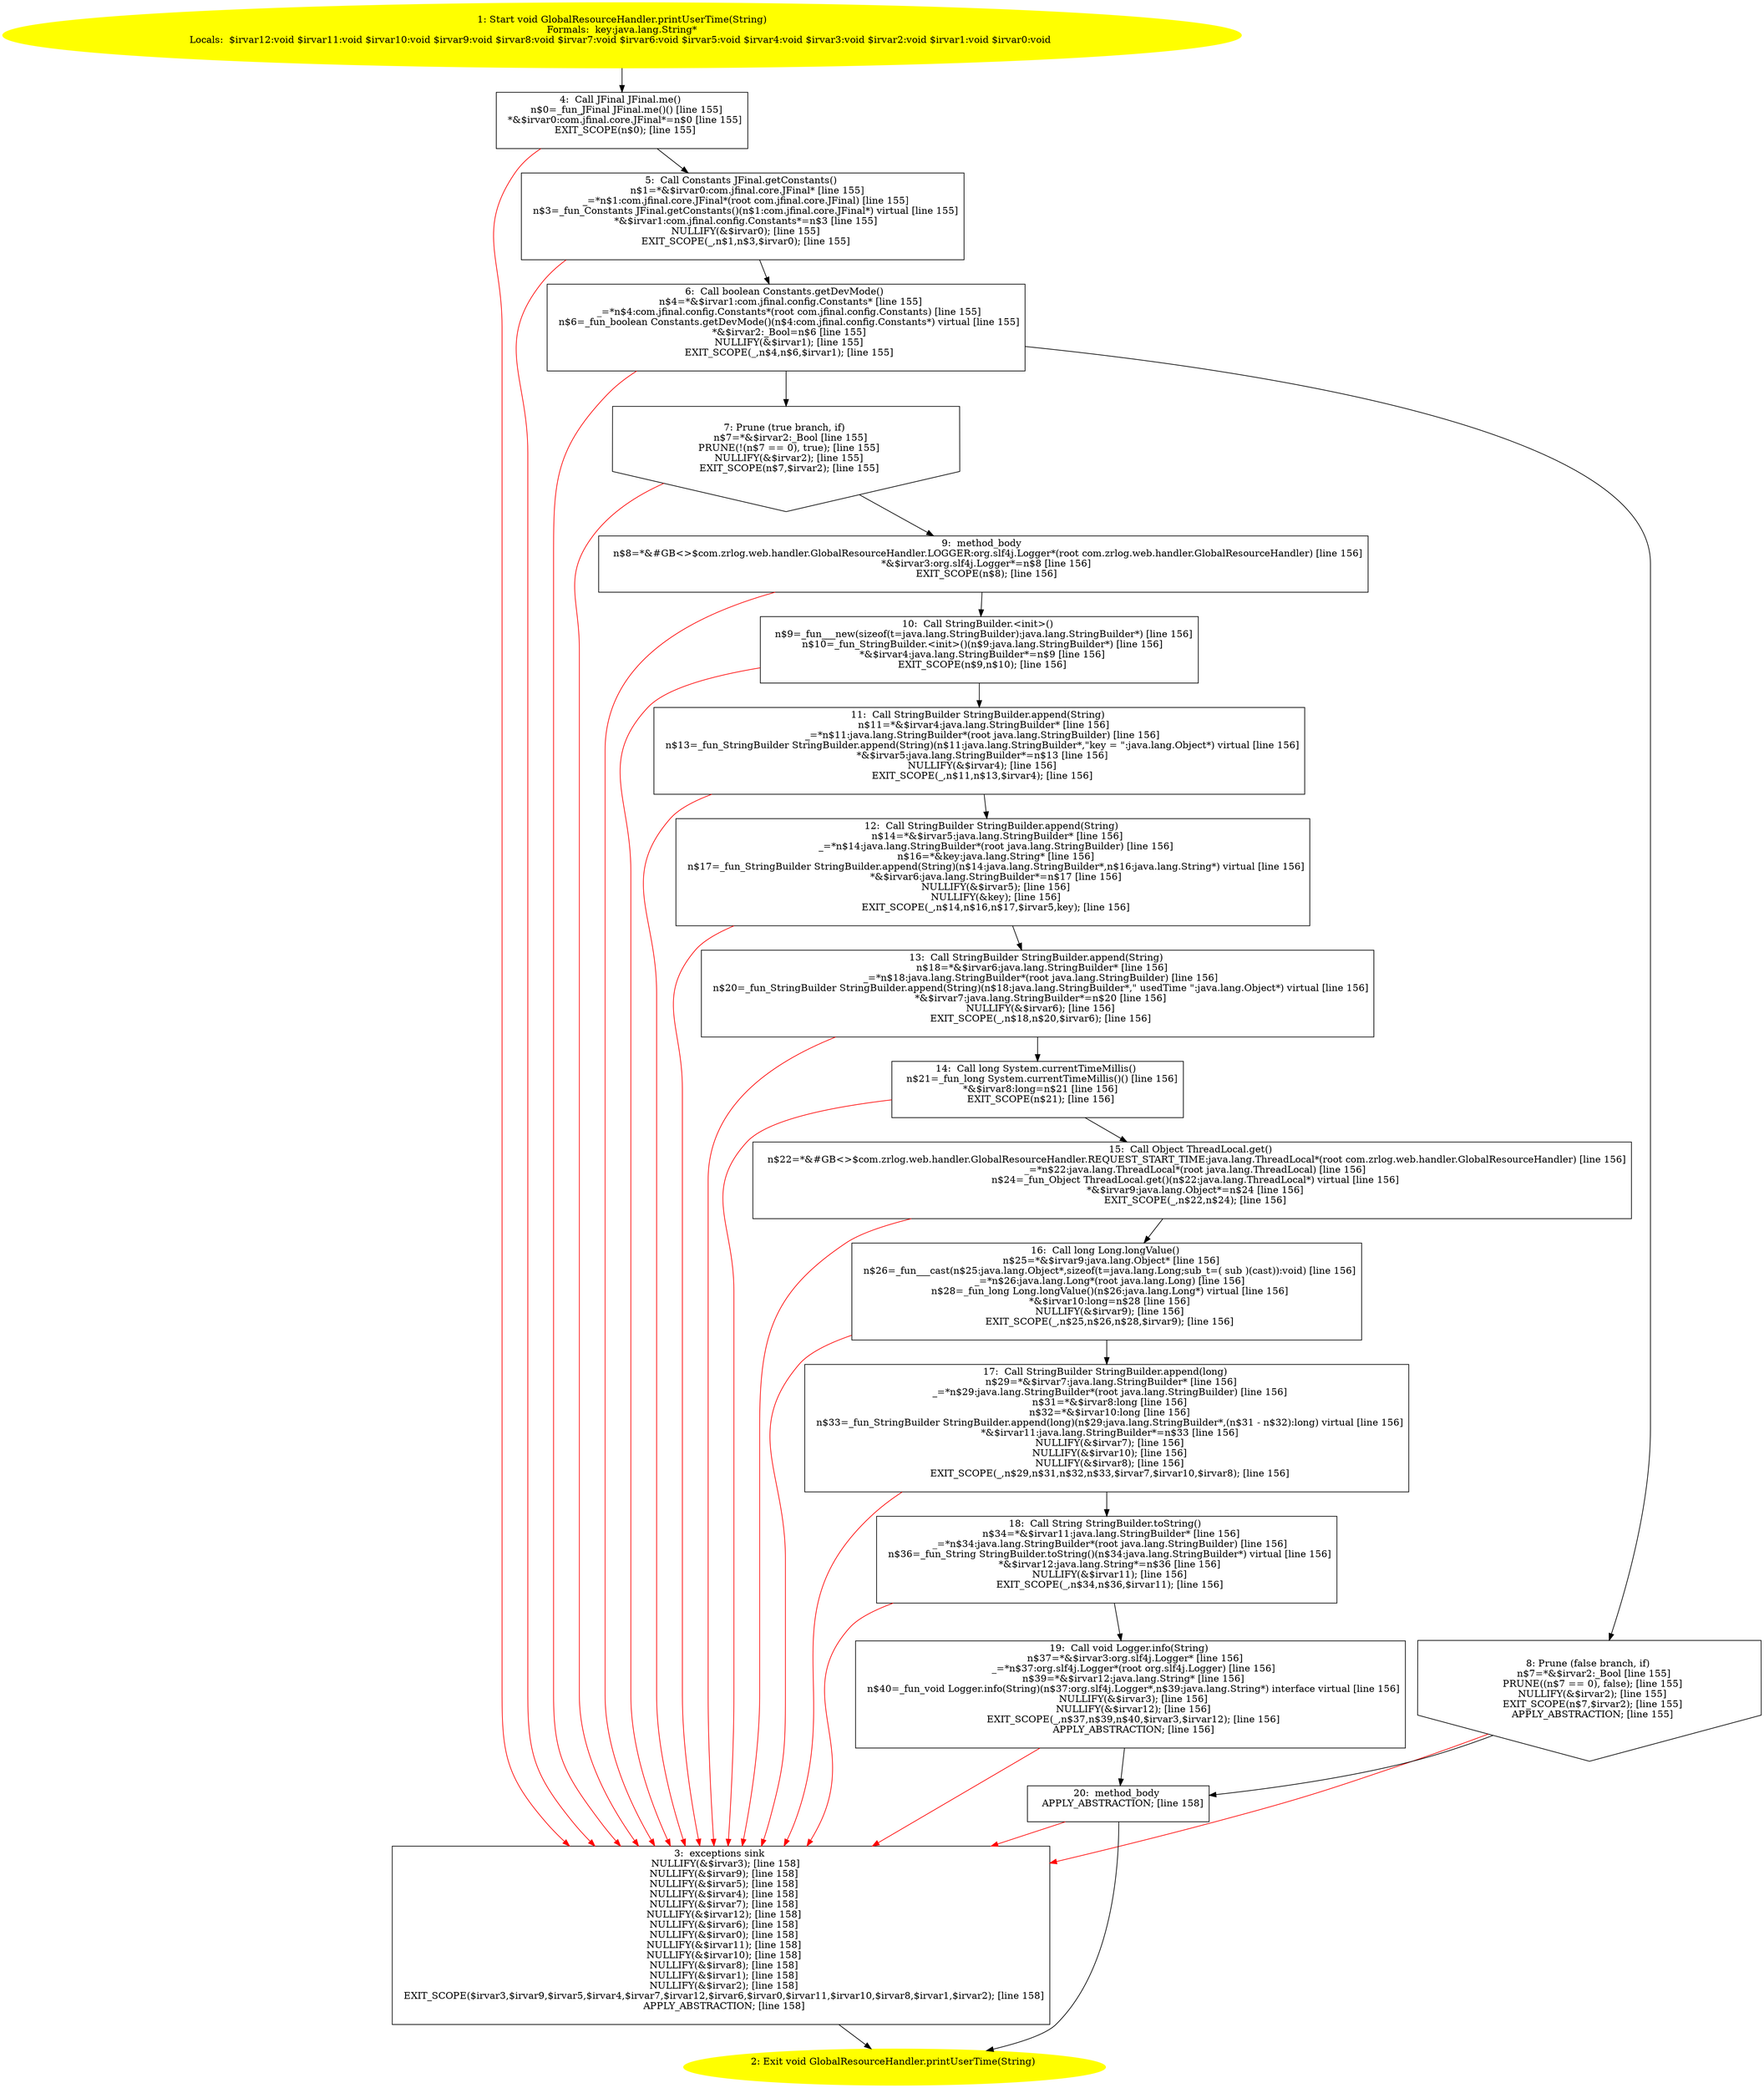/* @generated */
digraph cfg {
"com.zrlog.web.handler.GlobalResourceHandler.printUserTime(java.lang.String):void.7fe2907540fbcb8a18ca57b3a6f02563_1" [label="1: Start void GlobalResourceHandler.printUserTime(String)\nFormals:  key:java.lang.String*\nLocals:  $irvar12:void $irvar11:void $irvar10:void $irvar9:void $irvar8:void $irvar7:void $irvar6:void $irvar5:void $irvar4:void $irvar3:void $irvar2:void $irvar1:void $irvar0:void \n  " color=yellow style=filled]
	

	 "com.zrlog.web.handler.GlobalResourceHandler.printUserTime(java.lang.String):void.7fe2907540fbcb8a18ca57b3a6f02563_1" -> "com.zrlog.web.handler.GlobalResourceHandler.printUserTime(java.lang.String):void.7fe2907540fbcb8a18ca57b3a6f02563_4" ;
"com.zrlog.web.handler.GlobalResourceHandler.printUserTime(java.lang.String):void.7fe2907540fbcb8a18ca57b3a6f02563_2" [label="2: Exit void GlobalResourceHandler.printUserTime(String) \n  " color=yellow style=filled]
	

"com.zrlog.web.handler.GlobalResourceHandler.printUserTime(java.lang.String):void.7fe2907540fbcb8a18ca57b3a6f02563_3" [label="3:  exceptions sink \n   NULLIFY(&$irvar3); [line 158]\n  NULLIFY(&$irvar9); [line 158]\n  NULLIFY(&$irvar5); [line 158]\n  NULLIFY(&$irvar4); [line 158]\n  NULLIFY(&$irvar7); [line 158]\n  NULLIFY(&$irvar12); [line 158]\n  NULLIFY(&$irvar6); [line 158]\n  NULLIFY(&$irvar0); [line 158]\n  NULLIFY(&$irvar11); [line 158]\n  NULLIFY(&$irvar10); [line 158]\n  NULLIFY(&$irvar8); [line 158]\n  NULLIFY(&$irvar1); [line 158]\n  NULLIFY(&$irvar2); [line 158]\n  EXIT_SCOPE($irvar3,$irvar9,$irvar5,$irvar4,$irvar7,$irvar12,$irvar6,$irvar0,$irvar11,$irvar10,$irvar8,$irvar1,$irvar2); [line 158]\n  APPLY_ABSTRACTION; [line 158]\n " shape="box"]
	

	 "com.zrlog.web.handler.GlobalResourceHandler.printUserTime(java.lang.String):void.7fe2907540fbcb8a18ca57b3a6f02563_3" -> "com.zrlog.web.handler.GlobalResourceHandler.printUserTime(java.lang.String):void.7fe2907540fbcb8a18ca57b3a6f02563_2" ;
"com.zrlog.web.handler.GlobalResourceHandler.printUserTime(java.lang.String):void.7fe2907540fbcb8a18ca57b3a6f02563_4" [label="4:  Call JFinal JFinal.me() \n   n$0=_fun_JFinal JFinal.me()() [line 155]\n  *&$irvar0:com.jfinal.core.JFinal*=n$0 [line 155]\n  EXIT_SCOPE(n$0); [line 155]\n " shape="box"]
	

	 "com.zrlog.web.handler.GlobalResourceHandler.printUserTime(java.lang.String):void.7fe2907540fbcb8a18ca57b3a6f02563_4" -> "com.zrlog.web.handler.GlobalResourceHandler.printUserTime(java.lang.String):void.7fe2907540fbcb8a18ca57b3a6f02563_5" ;
	 "com.zrlog.web.handler.GlobalResourceHandler.printUserTime(java.lang.String):void.7fe2907540fbcb8a18ca57b3a6f02563_4" -> "com.zrlog.web.handler.GlobalResourceHandler.printUserTime(java.lang.String):void.7fe2907540fbcb8a18ca57b3a6f02563_3" [color="red" ];
"com.zrlog.web.handler.GlobalResourceHandler.printUserTime(java.lang.String):void.7fe2907540fbcb8a18ca57b3a6f02563_5" [label="5:  Call Constants JFinal.getConstants() \n   n$1=*&$irvar0:com.jfinal.core.JFinal* [line 155]\n  _=*n$1:com.jfinal.core.JFinal*(root com.jfinal.core.JFinal) [line 155]\n  n$3=_fun_Constants JFinal.getConstants()(n$1:com.jfinal.core.JFinal*) virtual [line 155]\n  *&$irvar1:com.jfinal.config.Constants*=n$3 [line 155]\n  NULLIFY(&$irvar0); [line 155]\n  EXIT_SCOPE(_,n$1,n$3,$irvar0); [line 155]\n " shape="box"]
	

	 "com.zrlog.web.handler.GlobalResourceHandler.printUserTime(java.lang.String):void.7fe2907540fbcb8a18ca57b3a6f02563_5" -> "com.zrlog.web.handler.GlobalResourceHandler.printUserTime(java.lang.String):void.7fe2907540fbcb8a18ca57b3a6f02563_6" ;
	 "com.zrlog.web.handler.GlobalResourceHandler.printUserTime(java.lang.String):void.7fe2907540fbcb8a18ca57b3a6f02563_5" -> "com.zrlog.web.handler.GlobalResourceHandler.printUserTime(java.lang.String):void.7fe2907540fbcb8a18ca57b3a6f02563_3" [color="red" ];
"com.zrlog.web.handler.GlobalResourceHandler.printUserTime(java.lang.String):void.7fe2907540fbcb8a18ca57b3a6f02563_6" [label="6:  Call boolean Constants.getDevMode() \n   n$4=*&$irvar1:com.jfinal.config.Constants* [line 155]\n  _=*n$4:com.jfinal.config.Constants*(root com.jfinal.config.Constants) [line 155]\n  n$6=_fun_boolean Constants.getDevMode()(n$4:com.jfinal.config.Constants*) virtual [line 155]\n  *&$irvar2:_Bool=n$6 [line 155]\n  NULLIFY(&$irvar1); [line 155]\n  EXIT_SCOPE(_,n$4,n$6,$irvar1); [line 155]\n " shape="box"]
	

	 "com.zrlog.web.handler.GlobalResourceHandler.printUserTime(java.lang.String):void.7fe2907540fbcb8a18ca57b3a6f02563_6" -> "com.zrlog.web.handler.GlobalResourceHandler.printUserTime(java.lang.String):void.7fe2907540fbcb8a18ca57b3a6f02563_7" ;
	 "com.zrlog.web.handler.GlobalResourceHandler.printUserTime(java.lang.String):void.7fe2907540fbcb8a18ca57b3a6f02563_6" -> "com.zrlog.web.handler.GlobalResourceHandler.printUserTime(java.lang.String):void.7fe2907540fbcb8a18ca57b3a6f02563_8" ;
	 "com.zrlog.web.handler.GlobalResourceHandler.printUserTime(java.lang.String):void.7fe2907540fbcb8a18ca57b3a6f02563_6" -> "com.zrlog.web.handler.GlobalResourceHandler.printUserTime(java.lang.String):void.7fe2907540fbcb8a18ca57b3a6f02563_3" [color="red" ];
"com.zrlog.web.handler.GlobalResourceHandler.printUserTime(java.lang.String):void.7fe2907540fbcb8a18ca57b3a6f02563_7" [label="7: Prune (true branch, if) \n   n$7=*&$irvar2:_Bool [line 155]\n  PRUNE(!(n$7 == 0), true); [line 155]\n  NULLIFY(&$irvar2); [line 155]\n  EXIT_SCOPE(n$7,$irvar2); [line 155]\n " shape="invhouse"]
	

	 "com.zrlog.web.handler.GlobalResourceHandler.printUserTime(java.lang.String):void.7fe2907540fbcb8a18ca57b3a6f02563_7" -> "com.zrlog.web.handler.GlobalResourceHandler.printUserTime(java.lang.String):void.7fe2907540fbcb8a18ca57b3a6f02563_9" ;
	 "com.zrlog.web.handler.GlobalResourceHandler.printUserTime(java.lang.String):void.7fe2907540fbcb8a18ca57b3a6f02563_7" -> "com.zrlog.web.handler.GlobalResourceHandler.printUserTime(java.lang.String):void.7fe2907540fbcb8a18ca57b3a6f02563_3" [color="red" ];
"com.zrlog.web.handler.GlobalResourceHandler.printUserTime(java.lang.String):void.7fe2907540fbcb8a18ca57b3a6f02563_8" [label="8: Prune (false branch, if) \n   n$7=*&$irvar2:_Bool [line 155]\n  PRUNE((n$7 == 0), false); [line 155]\n  NULLIFY(&$irvar2); [line 155]\n  EXIT_SCOPE(n$7,$irvar2); [line 155]\n  APPLY_ABSTRACTION; [line 155]\n " shape="invhouse"]
	

	 "com.zrlog.web.handler.GlobalResourceHandler.printUserTime(java.lang.String):void.7fe2907540fbcb8a18ca57b3a6f02563_8" -> "com.zrlog.web.handler.GlobalResourceHandler.printUserTime(java.lang.String):void.7fe2907540fbcb8a18ca57b3a6f02563_20" ;
	 "com.zrlog.web.handler.GlobalResourceHandler.printUserTime(java.lang.String):void.7fe2907540fbcb8a18ca57b3a6f02563_8" -> "com.zrlog.web.handler.GlobalResourceHandler.printUserTime(java.lang.String):void.7fe2907540fbcb8a18ca57b3a6f02563_3" [color="red" ];
"com.zrlog.web.handler.GlobalResourceHandler.printUserTime(java.lang.String):void.7fe2907540fbcb8a18ca57b3a6f02563_9" [label="9:  method_body \n   n$8=*&#GB<>$com.zrlog.web.handler.GlobalResourceHandler.LOGGER:org.slf4j.Logger*(root com.zrlog.web.handler.GlobalResourceHandler) [line 156]\n  *&$irvar3:org.slf4j.Logger*=n$8 [line 156]\n  EXIT_SCOPE(n$8); [line 156]\n " shape="box"]
	

	 "com.zrlog.web.handler.GlobalResourceHandler.printUserTime(java.lang.String):void.7fe2907540fbcb8a18ca57b3a6f02563_9" -> "com.zrlog.web.handler.GlobalResourceHandler.printUserTime(java.lang.String):void.7fe2907540fbcb8a18ca57b3a6f02563_10" ;
	 "com.zrlog.web.handler.GlobalResourceHandler.printUserTime(java.lang.String):void.7fe2907540fbcb8a18ca57b3a6f02563_9" -> "com.zrlog.web.handler.GlobalResourceHandler.printUserTime(java.lang.String):void.7fe2907540fbcb8a18ca57b3a6f02563_3" [color="red" ];
"com.zrlog.web.handler.GlobalResourceHandler.printUserTime(java.lang.String):void.7fe2907540fbcb8a18ca57b3a6f02563_10" [label="10:  Call StringBuilder.<init>() \n   n$9=_fun___new(sizeof(t=java.lang.StringBuilder):java.lang.StringBuilder*) [line 156]\n  n$10=_fun_StringBuilder.<init>()(n$9:java.lang.StringBuilder*) [line 156]\n  *&$irvar4:java.lang.StringBuilder*=n$9 [line 156]\n  EXIT_SCOPE(n$9,n$10); [line 156]\n " shape="box"]
	

	 "com.zrlog.web.handler.GlobalResourceHandler.printUserTime(java.lang.String):void.7fe2907540fbcb8a18ca57b3a6f02563_10" -> "com.zrlog.web.handler.GlobalResourceHandler.printUserTime(java.lang.String):void.7fe2907540fbcb8a18ca57b3a6f02563_11" ;
	 "com.zrlog.web.handler.GlobalResourceHandler.printUserTime(java.lang.String):void.7fe2907540fbcb8a18ca57b3a6f02563_10" -> "com.zrlog.web.handler.GlobalResourceHandler.printUserTime(java.lang.String):void.7fe2907540fbcb8a18ca57b3a6f02563_3" [color="red" ];
"com.zrlog.web.handler.GlobalResourceHandler.printUserTime(java.lang.String):void.7fe2907540fbcb8a18ca57b3a6f02563_11" [label="11:  Call StringBuilder StringBuilder.append(String) \n   n$11=*&$irvar4:java.lang.StringBuilder* [line 156]\n  _=*n$11:java.lang.StringBuilder*(root java.lang.StringBuilder) [line 156]\n  n$13=_fun_StringBuilder StringBuilder.append(String)(n$11:java.lang.StringBuilder*,\"key = \":java.lang.Object*) virtual [line 156]\n  *&$irvar5:java.lang.StringBuilder*=n$13 [line 156]\n  NULLIFY(&$irvar4); [line 156]\n  EXIT_SCOPE(_,n$11,n$13,$irvar4); [line 156]\n " shape="box"]
	

	 "com.zrlog.web.handler.GlobalResourceHandler.printUserTime(java.lang.String):void.7fe2907540fbcb8a18ca57b3a6f02563_11" -> "com.zrlog.web.handler.GlobalResourceHandler.printUserTime(java.lang.String):void.7fe2907540fbcb8a18ca57b3a6f02563_12" ;
	 "com.zrlog.web.handler.GlobalResourceHandler.printUserTime(java.lang.String):void.7fe2907540fbcb8a18ca57b3a6f02563_11" -> "com.zrlog.web.handler.GlobalResourceHandler.printUserTime(java.lang.String):void.7fe2907540fbcb8a18ca57b3a6f02563_3" [color="red" ];
"com.zrlog.web.handler.GlobalResourceHandler.printUserTime(java.lang.String):void.7fe2907540fbcb8a18ca57b3a6f02563_12" [label="12:  Call StringBuilder StringBuilder.append(String) \n   n$14=*&$irvar5:java.lang.StringBuilder* [line 156]\n  _=*n$14:java.lang.StringBuilder*(root java.lang.StringBuilder) [line 156]\n  n$16=*&key:java.lang.String* [line 156]\n  n$17=_fun_StringBuilder StringBuilder.append(String)(n$14:java.lang.StringBuilder*,n$16:java.lang.String*) virtual [line 156]\n  *&$irvar6:java.lang.StringBuilder*=n$17 [line 156]\n  NULLIFY(&$irvar5); [line 156]\n  NULLIFY(&key); [line 156]\n  EXIT_SCOPE(_,n$14,n$16,n$17,$irvar5,key); [line 156]\n " shape="box"]
	

	 "com.zrlog.web.handler.GlobalResourceHandler.printUserTime(java.lang.String):void.7fe2907540fbcb8a18ca57b3a6f02563_12" -> "com.zrlog.web.handler.GlobalResourceHandler.printUserTime(java.lang.String):void.7fe2907540fbcb8a18ca57b3a6f02563_13" ;
	 "com.zrlog.web.handler.GlobalResourceHandler.printUserTime(java.lang.String):void.7fe2907540fbcb8a18ca57b3a6f02563_12" -> "com.zrlog.web.handler.GlobalResourceHandler.printUserTime(java.lang.String):void.7fe2907540fbcb8a18ca57b3a6f02563_3" [color="red" ];
"com.zrlog.web.handler.GlobalResourceHandler.printUserTime(java.lang.String):void.7fe2907540fbcb8a18ca57b3a6f02563_13" [label="13:  Call StringBuilder StringBuilder.append(String) \n   n$18=*&$irvar6:java.lang.StringBuilder* [line 156]\n  _=*n$18:java.lang.StringBuilder*(root java.lang.StringBuilder) [line 156]\n  n$20=_fun_StringBuilder StringBuilder.append(String)(n$18:java.lang.StringBuilder*,\" usedTime \":java.lang.Object*) virtual [line 156]\n  *&$irvar7:java.lang.StringBuilder*=n$20 [line 156]\n  NULLIFY(&$irvar6); [line 156]\n  EXIT_SCOPE(_,n$18,n$20,$irvar6); [line 156]\n " shape="box"]
	

	 "com.zrlog.web.handler.GlobalResourceHandler.printUserTime(java.lang.String):void.7fe2907540fbcb8a18ca57b3a6f02563_13" -> "com.zrlog.web.handler.GlobalResourceHandler.printUserTime(java.lang.String):void.7fe2907540fbcb8a18ca57b3a6f02563_14" ;
	 "com.zrlog.web.handler.GlobalResourceHandler.printUserTime(java.lang.String):void.7fe2907540fbcb8a18ca57b3a6f02563_13" -> "com.zrlog.web.handler.GlobalResourceHandler.printUserTime(java.lang.String):void.7fe2907540fbcb8a18ca57b3a6f02563_3" [color="red" ];
"com.zrlog.web.handler.GlobalResourceHandler.printUserTime(java.lang.String):void.7fe2907540fbcb8a18ca57b3a6f02563_14" [label="14:  Call long System.currentTimeMillis() \n   n$21=_fun_long System.currentTimeMillis()() [line 156]\n  *&$irvar8:long=n$21 [line 156]\n  EXIT_SCOPE(n$21); [line 156]\n " shape="box"]
	

	 "com.zrlog.web.handler.GlobalResourceHandler.printUserTime(java.lang.String):void.7fe2907540fbcb8a18ca57b3a6f02563_14" -> "com.zrlog.web.handler.GlobalResourceHandler.printUserTime(java.lang.String):void.7fe2907540fbcb8a18ca57b3a6f02563_15" ;
	 "com.zrlog.web.handler.GlobalResourceHandler.printUserTime(java.lang.String):void.7fe2907540fbcb8a18ca57b3a6f02563_14" -> "com.zrlog.web.handler.GlobalResourceHandler.printUserTime(java.lang.String):void.7fe2907540fbcb8a18ca57b3a6f02563_3" [color="red" ];
"com.zrlog.web.handler.GlobalResourceHandler.printUserTime(java.lang.String):void.7fe2907540fbcb8a18ca57b3a6f02563_15" [label="15:  Call Object ThreadLocal.get() \n   n$22=*&#GB<>$com.zrlog.web.handler.GlobalResourceHandler.REQUEST_START_TIME:java.lang.ThreadLocal*(root com.zrlog.web.handler.GlobalResourceHandler) [line 156]\n  _=*n$22:java.lang.ThreadLocal*(root java.lang.ThreadLocal) [line 156]\n  n$24=_fun_Object ThreadLocal.get()(n$22:java.lang.ThreadLocal*) virtual [line 156]\n  *&$irvar9:java.lang.Object*=n$24 [line 156]\n  EXIT_SCOPE(_,n$22,n$24); [line 156]\n " shape="box"]
	

	 "com.zrlog.web.handler.GlobalResourceHandler.printUserTime(java.lang.String):void.7fe2907540fbcb8a18ca57b3a6f02563_15" -> "com.zrlog.web.handler.GlobalResourceHandler.printUserTime(java.lang.String):void.7fe2907540fbcb8a18ca57b3a6f02563_16" ;
	 "com.zrlog.web.handler.GlobalResourceHandler.printUserTime(java.lang.String):void.7fe2907540fbcb8a18ca57b3a6f02563_15" -> "com.zrlog.web.handler.GlobalResourceHandler.printUserTime(java.lang.String):void.7fe2907540fbcb8a18ca57b3a6f02563_3" [color="red" ];
"com.zrlog.web.handler.GlobalResourceHandler.printUserTime(java.lang.String):void.7fe2907540fbcb8a18ca57b3a6f02563_16" [label="16:  Call long Long.longValue() \n   n$25=*&$irvar9:java.lang.Object* [line 156]\n  n$26=_fun___cast(n$25:java.lang.Object*,sizeof(t=java.lang.Long;sub_t=( sub )(cast)):void) [line 156]\n  _=*n$26:java.lang.Long*(root java.lang.Long) [line 156]\n  n$28=_fun_long Long.longValue()(n$26:java.lang.Long*) virtual [line 156]\n  *&$irvar10:long=n$28 [line 156]\n  NULLIFY(&$irvar9); [line 156]\n  EXIT_SCOPE(_,n$25,n$26,n$28,$irvar9); [line 156]\n " shape="box"]
	

	 "com.zrlog.web.handler.GlobalResourceHandler.printUserTime(java.lang.String):void.7fe2907540fbcb8a18ca57b3a6f02563_16" -> "com.zrlog.web.handler.GlobalResourceHandler.printUserTime(java.lang.String):void.7fe2907540fbcb8a18ca57b3a6f02563_17" ;
	 "com.zrlog.web.handler.GlobalResourceHandler.printUserTime(java.lang.String):void.7fe2907540fbcb8a18ca57b3a6f02563_16" -> "com.zrlog.web.handler.GlobalResourceHandler.printUserTime(java.lang.String):void.7fe2907540fbcb8a18ca57b3a6f02563_3" [color="red" ];
"com.zrlog.web.handler.GlobalResourceHandler.printUserTime(java.lang.String):void.7fe2907540fbcb8a18ca57b3a6f02563_17" [label="17:  Call StringBuilder StringBuilder.append(long) \n   n$29=*&$irvar7:java.lang.StringBuilder* [line 156]\n  _=*n$29:java.lang.StringBuilder*(root java.lang.StringBuilder) [line 156]\n  n$31=*&$irvar8:long [line 156]\n  n$32=*&$irvar10:long [line 156]\n  n$33=_fun_StringBuilder StringBuilder.append(long)(n$29:java.lang.StringBuilder*,(n$31 - n$32):long) virtual [line 156]\n  *&$irvar11:java.lang.StringBuilder*=n$33 [line 156]\n  NULLIFY(&$irvar7); [line 156]\n  NULLIFY(&$irvar10); [line 156]\n  NULLIFY(&$irvar8); [line 156]\n  EXIT_SCOPE(_,n$29,n$31,n$32,n$33,$irvar7,$irvar10,$irvar8); [line 156]\n " shape="box"]
	

	 "com.zrlog.web.handler.GlobalResourceHandler.printUserTime(java.lang.String):void.7fe2907540fbcb8a18ca57b3a6f02563_17" -> "com.zrlog.web.handler.GlobalResourceHandler.printUserTime(java.lang.String):void.7fe2907540fbcb8a18ca57b3a6f02563_18" ;
	 "com.zrlog.web.handler.GlobalResourceHandler.printUserTime(java.lang.String):void.7fe2907540fbcb8a18ca57b3a6f02563_17" -> "com.zrlog.web.handler.GlobalResourceHandler.printUserTime(java.lang.String):void.7fe2907540fbcb8a18ca57b3a6f02563_3" [color="red" ];
"com.zrlog.web.handler.GlobalResourceHandler.printUserTime(java.lang.String):void.7fe2907540fbcb8a18ca57b3a6f02563_18" [label="18:  Call String StringBuilder.toString() \n   n$34=*&$irvar11:java.lang.StringBuilder* [line 156]\n  _=*n$34:java.lang.StringBuilder*(root java.lang.StringBuilder) [line 156]\n  n$36=_fun_String StringBuilder.toString()(n$34:java.lang.StringBuilder*) virtual [line 156]\n  *&$irvar12:java.lang.String*=n$36 [line 156]\n  NULLIFY(&$irvar11); [line 156]\n  EXIT_SCOPE(_,n$34,n$36,$irvar11); [line 156]\n " shape="box"]
	

	 "com.zrlog.web.handler.GlobalResourceHandler.printUserTime(java.lang.String):void.7fe2907540fbcb8a18ca57b3a6f02563_18" -> "com.zrlog.web.handler.GlobalResourceHandler.printUserTime(java.lang.String):void.7fe2907540fbcb8a18ca57b3a6f02563_19" ;
	 "com.zrlog.web.handler.GlobalResourceHandler.printUserTime(java.lang.String):void.7fe2907540fbcb8a18ca57b3a6f02563_18" -> "com.zrlog.web.handler.GlobalResourceHandler.printUserTime(java.lang.String):void.7fe2907540fbcb8a18ca57b3a6f02563_3" [color="red" ];
"com.zrlog.web.handler.GlobalResourceHandler.printUserTime(java.lang.String):void.7fe2907540fbcb8a18ca57b3a6f02563_19" [label="19:  Call void Logger.info(String) \n   n$37=*&$irvar3:org.slf4j.Logger* [line 156]\n  _=*n$37:org.slf4j.Logger*(root org.slf4j.Logger) [line 156]\n  n$39=*&$irvar12:java.lang.String* [line 156]\n  n$40=_fun_void Logger.info(String)(n$37:org.slf4j.Logger*,n$39:java.lang.String*) interface virtual [line 156]\n  NULLIFY(&$irvar3); [line 156]\n  NULLIFY(&$irvar12); [line 156]\n  EXIT_SCOPE(_,n$37,n$39,n$40,$irvar3,$irvar12); [line 156]\n  APPLY_ABSTRACTION; [line 156]\n " shape="box"]
	

	 "com.zrlog.web.handler.GlobalResourceHandler.printUserTime(java.lang.String):void.7fe2907540fbcb8a18ca57b3a6f02563_19" -> "com.zrlog.web.handler.GlobalResourceHandler.printUserTime(java.lang.String):void.7fe2907540fbcb8a18ca57b3a6f02563_20" ;
	 "com.zrlog.web.handler.GlobalResourceHandler.printUserTime(java.lang.String):void.7fe2907540fbcb8a18ca57b3a6f02563_19" -> "com.zrlog.web.handler.GlobalResourceHandler.printUserTime(java.lang.String):void.7fe2907540fbcb8a18ca57b3a6f02563_3" [color="red" ];
"com.zrlog.web.handler.GlobalResourceHandler.printUserTime(java.lang.String):void.7fe2907540fbcb8a18ca57b3a6f02563_20" [label="20:  method_body \n   APPLY_ABSTRACTION; [line 158]\n " shape="box"]
	

	 "com.zrlog.web.handler.GlobalResourceHandler.printUserTime(java.lang.String):void.7fe2907540fbcb8a18ca57b3a6f02563_20" -> "com.zrlog.web.handler.GlobalResourceHandler.printUserTime(java.lang.String):void.7fe2907540fbcb8a18ca57b3a6f02563_2" ;
	 "com.zrlog.web.handler.GlobalResourceHandler.printUserTime(java.lang.String):void.7fe2907540fbcb8a18ca57b3a6f02563_20" -> "com.zrlog.web.handler.GlobalResourceHandler.printUserTime(java.lang.String):void.7fe2907540fbcb8a18ca57b3a6f02563_3" [color="red" ];
}
